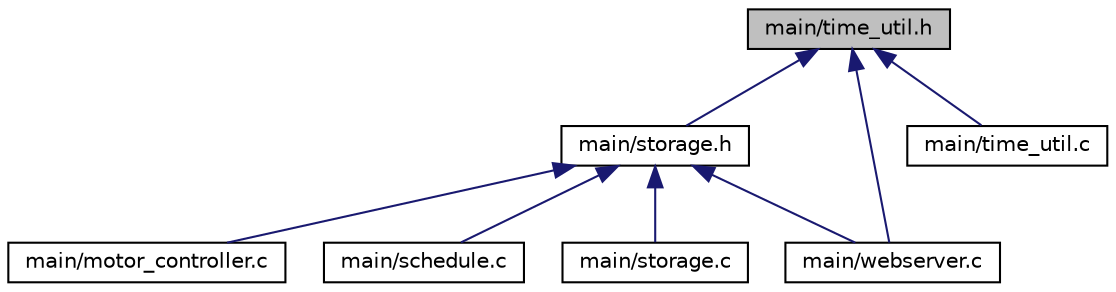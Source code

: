digraph "main/time_util.h"
{
 // LATEX_PDF_SIZE
  edge [fontname="Helvetica",fontsize="10",labelfontname="Helvetica",labelfontsize="10"];
  node [fontname="Helvetica",fontsize="10",shape=record];
  Node1 [label="main/time_util.h",height=0.2,width=0.4,color="black", fillcolor="grey75", style="filled", fontcolor="black",tooltip="Time utility functions for formatting and display."];
  Node1 -> Node2 [dir="back",color="midnightblue",fontsize="10",style="solid",fontname="Helvetica"];
  Node2 [label="main/storage.h",height=0.2,width=0.4,color="black", fillcolor="white", style="filled",URL="$storage_8h.html",tooltip="Non-volatile storage interface for persistent data management."];
  Node2 -> Node3 [dir="back",color="midnightblue",fontsize="10",style="solid",fontname="Helvetica"];
  Node3 [label="main/motor_controller.c",height=0.2,width=0.4,color="black", fillcolor="white", style="filled",URL="$motor__controller_8c.html",tooltip=" "];
  Node2 -> Node4 [dir="back",color="midnightblue",fontsize="10",style="solid",fontname="Helvetica"];
  Node4 [label="main/schedule.c",height=0.2,width=0.4,color="black", fillcolor="white", style="filled",URL="$schedule_8c.html",tooltip="Schedule Management Implementation."];
  Node2 -> Node5 [dir="back",color="midnightblue",fontsize="10",style="solid",fontname="Helvetica"];
  Node5 [label="main/storage.c",height=0.2,width=0.4,color="black", fillcolor="white", style="filled",URL="$storage_8c.html",tooltip="Persistent Storage Implementation using NVS."];
  Node2 -> Node6 [dir="back",color="midnightblue",fontsize="10",style="solid",fontname="Helvetica"];
  Node6 [label="main/webserver.c",height=0.2,width=0.4,color="black", fillcolor="white", style="filled",URL="$webserver_8c.html",tooltip="HTTP Web Server Implementation for Motor Controller."];
  Node1 -> Node7 [dir="back",color="midnightblue",fontsize="10",style="solid",fontname="Helvetica"];
  Node7 [label="main/time_util.c",height=0.2,width=0.4,color="black", fillcolor="white", style="filled",URL="$time__util_8c.html",tooltip="Time utility functions implementation."];
  Node1 -> Node6 [dir="back",color="midnightblue",fontsize="10",style="solid",fontname="Helvetica"];
}
